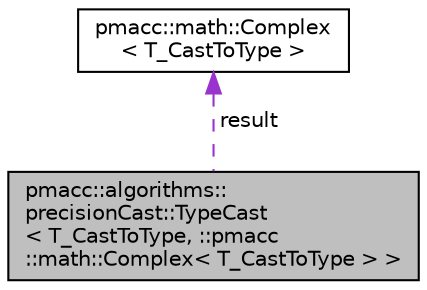 digraph "pmacc::algorithms::precisionCast::TypeCast&lt; T_CastToType, ::pmacc::math::Complex&lt; T_CastToType &gt; &gt;"
{
 // LATEX_PDF_SIZE
  edge [fontname="Helvetica",fontsize="10",labelfontname="Helvetica",labelfontsize="10"];
  node [fontname="Helvetica",fontsize="10",shape=record];
  Node1 [label="pmacc::algorithms::\lprecisionCast::TypeCast\l\< T_CastToType, ::pmacc\l::math::Complex\< T_CastToType \> \>",height=0.2,width=0.4,color="black", fillcolor="grey75", style="filled", fontcolor="black",tooltip=" "];
  Node2 -> Node1 [dir="back",color="darkorchid3",fontsize="10",style="dashed",label=" result" ,fontname="Helvetica"];
  Node2 [label="pmacc::math::Complex\l\< T_CastToType \>",height=0.2,width=0.4,color="black", fillcolor="white", style="filled",URL="$structpmacc_1_1math_1_1_complex.html",tooltip=" "];
}
